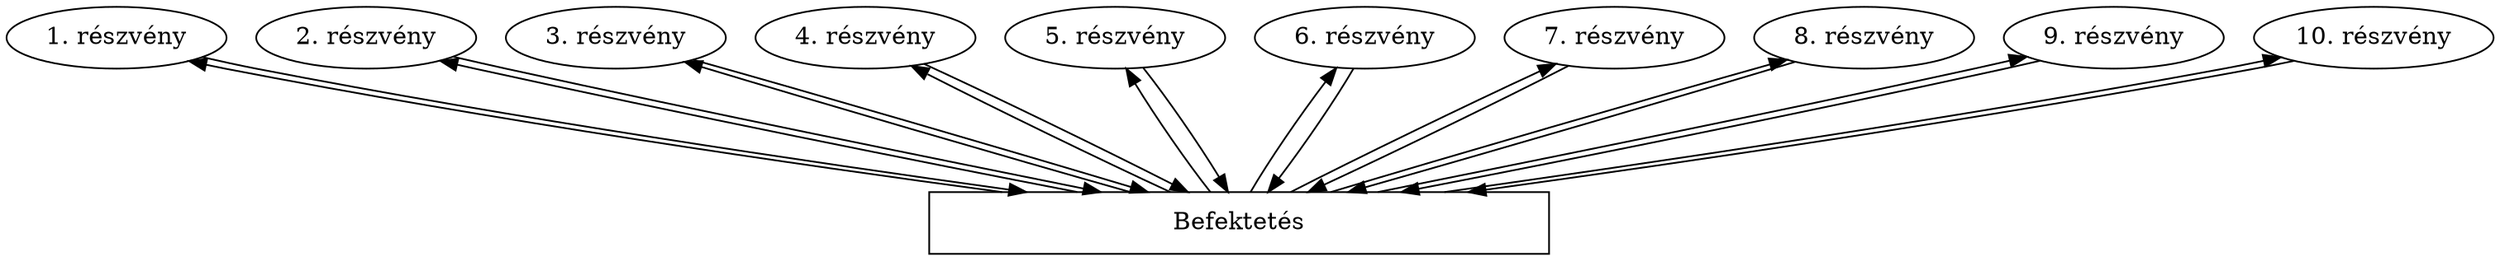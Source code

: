 digraph task {
    graph [dpi=300]
    rankdir = "BT"
    ranksep = 1.

    start [label="Befektetés", shape="rectangle", width=5]
    a1 [label="1. részvény"]
    a2 [label="2. részvény"]
    a3 [label="3. részvény"]
    a4 [label="4. részvény"]
    a5 [label="5. részvény"]
    a6 [label="6. részvény"]
    a7 [label="7. részvény"]
    a8 [label="8. részvény"]
    a9 [label="9. részvény"]
    a10 [label="10. részvény"]

    start -> a1
    start -> a2
    start -> a3
    start -> a4
    start -> a5
    start -> a6
    start -> a7
    start -> a8
    start -> a9
    start -> a10

    a1 -> start
    a2 -> start
    a3 -> start
    a4 -> start
    a5 -> start
    a6 -> start
    a7 -> start
    a8 -> start
    a9 -> start
    a10 -> start



}